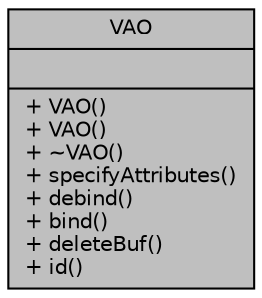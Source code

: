 digraph "VAO"
{
  bgcolor="transparent";
  edge [fontname="Helvetica",fontsize="10",labelfontname="Helvetica",labelfontsize="10"];
  node [fontname="Helvetica",fontsize="10",shape=record];
  Node1 [label="{VAO\n||+ VAO()\l+ VAO()\l+ ~VAO()\l+ specifyAttributes()\l+ debind()\l+ bind()\l+ deleteBuf()\l+ id()\l}",height=0.2,width=0.4,color="black", fillcolor="grey75", style="filled", fontcolor="black"];
}
